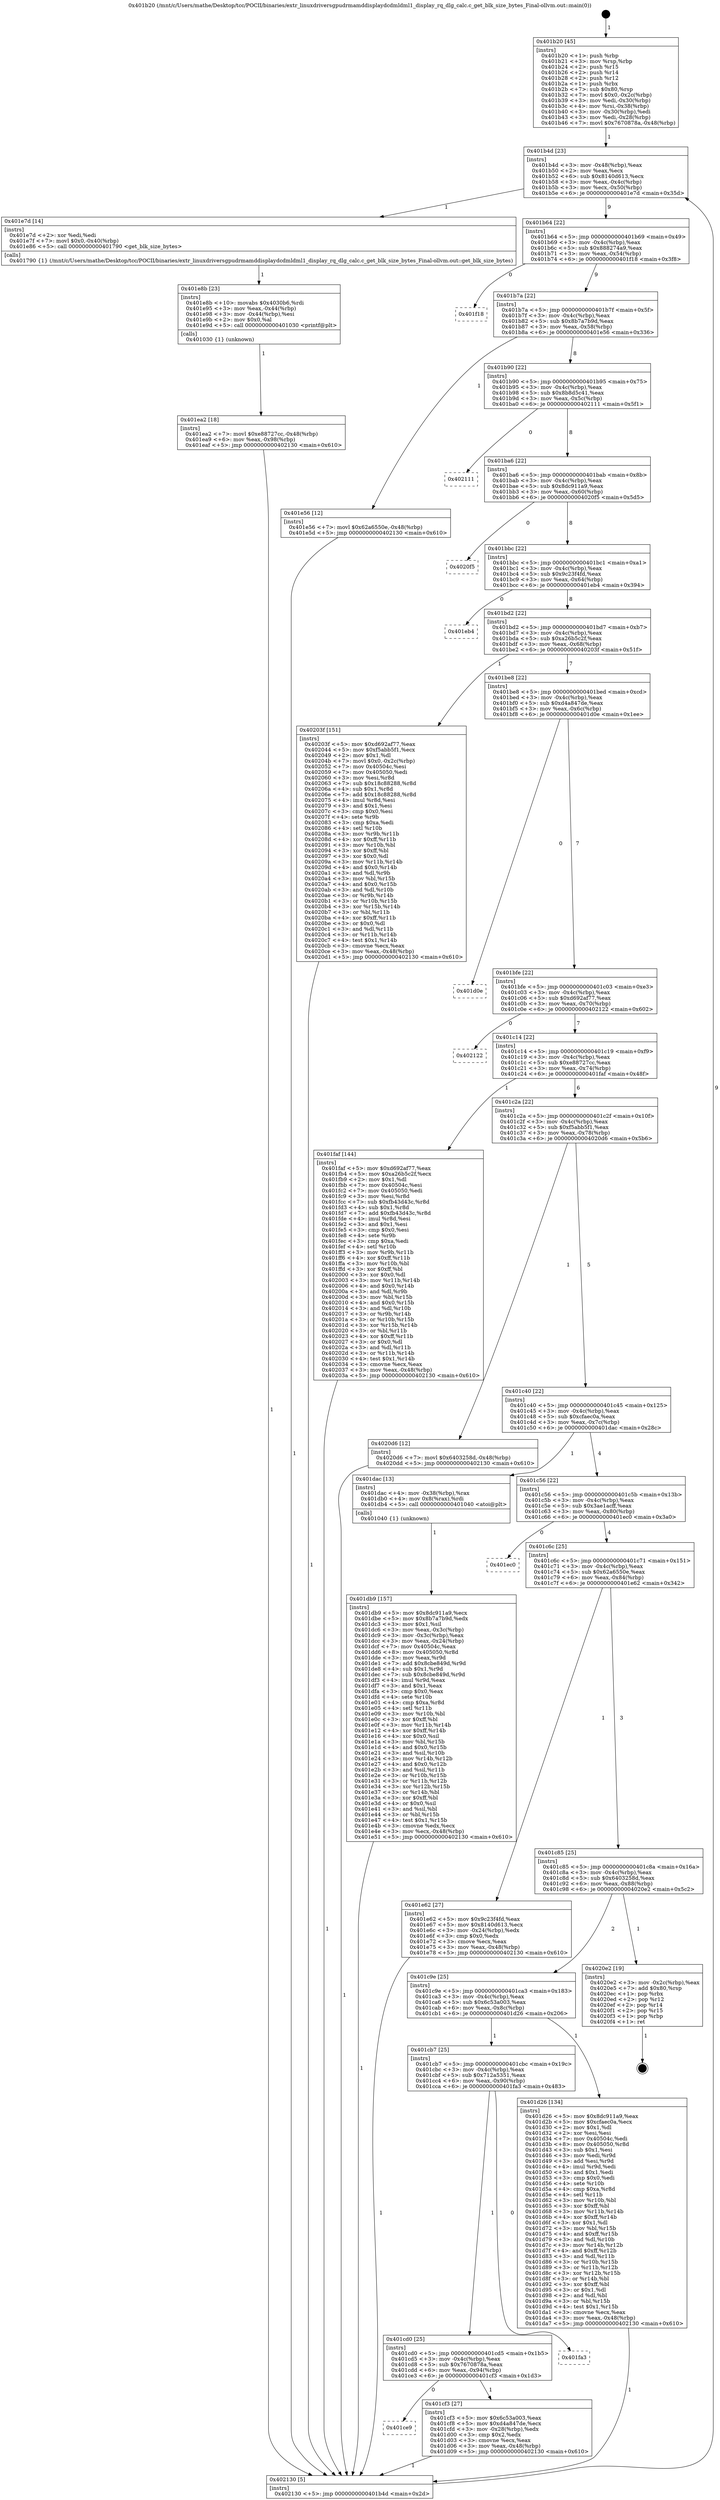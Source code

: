 digraph "0x401b20" {
  label = "0x401b20 (/mnt/c/Users/mathe/Desktop/tcc/POCII/binaries/extr_linuxdriversgpudrmamddisplaydcdmldml1_display_rq_dlg_calc.c_get_blk_size_bytes_Final-ollvm.out::main(0))"
  labelloc = "t"
  node[shape=record]

  Entry [label="",width=0.3,height=0.3,shape=circle,fillcolor=black,style=filled]
  "0x401b4d" [label="{
     0x401b4d [23]\l
     | [instrs]\l
     &nbsp;&nbsp;0x401b4d \<+3\>: mov -0x48(%rbp),%eax\l
     &nbsp;&nbsp;0x401b50 \<+2\>: mov %eax,%ecx\l
     &nbsp;&nbsp;0x401b52 \<+6\>: sub $0x8140d613,%ecx\l
     &nbsp;&nbsp;0x401b58 \<+3\>: mov %eax,-0x4c(%rbp)\l
     &nbsp;&nbsp;0x401b5b \<+3\>: mov %ecx,-0x50(%rbp)\l
     &nbsp;&nbsp;0x401b5e \<+6\>: je 0000000000401e7d \<main+0x35d\>\l
  }"]
  "0x401e7d" [label="{
     0x401e7d [14]\l
     | [instrs]\l
     &nbsp;&nbsp;0x401e7d \<+2\>: xor %edi,%edi\l
     &nbsp;&nbsp;0x401e7f \<+7\>: movl $0x0,-0x40(%rbp)\l
     &nbsp;&nbsp;0x401e86 \<+5\>: call 0000000000401790 \<get_blk_size_bytes\>\l
     | [calls]\l
     &nbsp;&nbsp;0x401790 \{1\} (/mnt/c/Users/mathe/Desktop/tcc/POCII/binaries/extr_linuxdriversgpudrmamddisplaydcdmldml1_display_rq_dlg_calc.c_get_blk_size_bytes_Final-ollvm.out::get_blk_size_bytes)\l
  }"]
  "0x401b64" [label="{
     0x401b64 [22]\l
     | [instrs]\l
     &nbsp;&nbsp;0x401b64 \<+5\>: jmp 0000000000401b69 \<main+0x49\>\l
     &nbsp;&nbsp;0x401b69 \<+3\>: mov -0x4c(%rbp),%eax\l
     &nbsp;&nbsp;0x401b6c \<+5\>: sub $0x888274a9,%eax\l
     &nbsp;&nbsp;0x401b71 \<+3\>: mov %eax,-0x54(%rbp)\l
     &nbsp;&nbsp;0x401b74 \<+6\>: je 0000000000401f18 \<main+0x3f8\>\l
  }"]
  Exit [label="",width=0.3,height=0.3,shape=circle,fillcolor=black,style=filled,peripheries=2]
  "0x401f18" [label="{
     0x401f18\l
  }", style=dashed]
  "0x401b7a" [label="{
     0x401b7a [22]\l
     | [instrs]\l
     &nbsp;&nbsp;0x401b7a \<+5\>: jmp 0000000000401b7f \<main+0x5f\>\l
     &nbsp;&nbsp;0x401b7f \<+3\>: mov -0x4c(%rbp),%eax\l
     &nbsp;&nbsp;0x401b82 \<+5\>: sub $0x8b7a7b9d,%eax\l
     &nbsp;&nbsp;0x401b87 \<+3\>: mov %eax,-0x58(%rbp)\l
     &nbsp;&nbsp;0x401b8a \<+6\>: je 0000000000401e56 \<main+0x336\>\l
  }"]
  "0x401ea2" [label="{
     0x401ea2 [18]\l
     | [instrs]\l
     &nbsp;&nbsp;0x401ea2 \<+7\>: movl $0xe88727cc,-0x48(%rbp)\l
     &nbsp;&nbsp;0x401ea9 \<+6\>: mov %eax,-0x98(%rbp)\l
     &nbsp;&nbsp;0x401eaf \<+5\>: jmp 0000000000402130 \<main+0x610\>\l
  }"]
  "0x401e56" [label="{
     0x401e56 [12]\l
     | [instrs]\l
     &nbsp;&nbsp;0x401e56 \<+7\>: movl $0x62a6550e,-0x48(%rbp)\l
     &nbsp;&nbsp;0x401e5d \<+5\>: jmp 0000000000402130 \<main+0x610\>\l
  }"]
  "0x401b90" [label="{
     0x401b90 [22]\l
     | [instrs]\l
     &nbsp;&nbsp;0x401b90 \<+5\>: jmp 0000000000401b95 \<main+0x75\>\l
     &nbsp;&nbsp;0x401b95 \<+3\>: mov -0x4c(%rbp),%eax\l
     &nbsp;&nbsp;0x401b98 \<+5\>: sub $0x8b8d5c41,%eax\l
     &nbsp;&nbsp;0x401b9d \<+3\>: mov %eax,-0x5c(%rbp)\l
     &nbsp;&nbsp;0x401ba0 \<+6\>: je 0000000000402111 \<main+0x5f1\>\l
  }"]
  "0x401e8b" [label="{
     0x401e8b [23]\l
     | [instrs]\l
     &nbsp;&nbsp;0x401e8b \<+10\>: movabs $0x4030b6,%rdi\l
     &nbsp;&nbsp;0x401e95 \<+3\>: mov %eax,-0x44(%rbp)\l
     &nbsp;&nbsp;0x401e98 \<+3\>: mov -0x44(%rbp),%esi\l
     &nbsp;&nbsp;0x401e9b \<+2\>: mov $0x0,%al\l
     &nbsp;&nbsp;0x401e9d \<+5\>: call 0000000000401030 \<printf@plt\>\l
     | [calls]\l
     &nbsp;&nbsp;0x401030 \{1\} (unknown)\l
  }"]
  "0x402111" [label="{
     0x402111\l
  }", style=dashed]
  "0x401ba6" [label="{
     0x401ba6 [22]\l
     | [instrs]\l
     &nbsp;&nbsp;0x401ba6 \<+5\>: jmp 0000000000401bab \<main+0x8b\>\l
     &nbsp;&nbsp;0x401bab \<+3\>: mov -0x4c(%rbp),%eax\l
     &nbsp;&nbsp;0x401bae \<+5\>: sub $0x8dc911a9,%eax\l
     &nbsp;&nbsp;0x401bb3 \<+3\>: mov %eax,-0x60(%rbp)\l
     &nbsp;&nbsp;0x401bb6 \<+6\>: je 00000000004020f5 \<main+0x5d5\>\l
  }"]
  "0x401db9" [label="{
     0x401db9 [157]\l
     | [instrs]\l
     &nbsp;&nbsp;0x401db9 \<+5\>: mov $0x8dc911a9,%ecx\l
     &nbsp;&nbsp;0x401dbe \<+5\>: mov $0x8b7a7b9d,%edx\l
     &nbsp;&nbsp;0x401dc3 \<+3\>: mov $0x1,%sil\l
     &nbsp;&nbsp;0x401dc6 \<+3\>: mov %eax,-0x3c(%rbp)\l
     &nbsp;&nbsp;0x401dc9 \<+3\>: mov -0x3c(%rbp),%eax\l
     &nbsp;&nbsp;0x401dcc \<+3\>: mov %eax,-0x24(%rbp)\l
     &nbsp;&nbsp;0x401dcf \<+7\>: mov 0x40504c,%eax\l
     &nbsp;&nbsp;0x401dd6 \<+8\>: mov 0x405050,%r8d\l
     &nbsp;&nbsp;0x401dde \<+3\>: mov %eax,%r9d\l
     &nbsp;&nbsp;0x401de1 \<+7\>: add $0x8cbe849d,%r9d\l
     &nbsp;&nbsp;0x401de8 \<+4\>: sub $0x1,%r9d\l
     &nbsp;&nbsp;0x401dec \<+7\>: sub $0x8cbe849d,%r9d\l
     &nbsp;&nbsp;0x401df3 \<+4\>: imul %r9d,%eax\l
     &nbsp;&nbsp;0x401df7 \<+3\>: and $0x1,%eax\l
     &nbsp;&nbsp;0x401dfa \<+3\>: cmp $0x0,%eax\l
     &nbsp;&nbsp;0x401dfd \<+4\>: sete %r10b\l
     &nbsp;&nbsp;0x401e01 \<+4\>: cmp $0xa,%r8d\l
     &nbsp;&nbsp;0x401e05 \<+4\>: setl %r11b\l
     &nbsp;&nbsp;0x401e09 \<+3\>: mov %r10b,%bl\l
     &nbsp;&nbsp;0x401e0c \<+3\>: xor $0xff,%bl\l
     &nbsp;&nbsp;0x401e0f \<+3\>: mov %r11b,%r14b\l
     &nbsp;&nbsp;0x401e12 \<+4\>: xor $0xff,%r14b\l
     &nbsp;&nbsp;0x401e16 \<+4\>: xor $0x0,%sil\l
     &nbsp;&nbsp;0x401e1a \<+3\>: mov %bl,%r15b\l
     &nbsp;&nbsp;0x401e1d \<+4\>: and $0x0,%r15b\l
     &nbsp;&nbsp;0x401e21 \<+3\>: and %sil,%r10b\l
     &nbsp;&nbsp;0x401e24 \<+3\>: mov %r14b,%r12b\l
     &nbsp;&nbsp;0x401e27 \<+4\>: and $0x0,%r12b\l
     &nbsp;&nbsp;0x401e2b \<+3\>: and %sil,%r11b\l
     &nbsp;&nbsp;0x401e2e \<+3\>: or %r10b,%r15b\l
     &nbsp;&nbsp;0x401e31 \<+3\>: or %r11b,%r12b\l
     &nbsp;&nbsp;0x401e34 \<+3\>: xor %r12b,%r15b\l
     &nbsp;&nbsp;0x401e37 \<+3\>: or %r14b,%bl\l
     &nbsp;&nbsp;0x401e3a \<+3\>: xor $0xff,%bl\l
     &nbsp;&nbsp;0x401e3d \<+4\>: or $0x0,%sil\l
     &nbsp;&nbsp;0x401e41 \<+3\>: and %sil,%bl\l
     &nbsp;&nbsp;0x401e44 \<+3\>: or %bl,%r15b\l
     &nbsp;&nbsp;0x401e47 \<+4\>: test $0x1,%r15b\l
     &nbsp;&nbsp;0x401e4b \<+3\>: cmovne %edx,%ecx\l
     &nbsp;&nbsp;0x401e4e \<+3\>: mov %ecx,-0x48(%rbp)\l
     &nbsp;&nbsp;0x401e51 \<+5\>: jmp 0000000000402130 \<main+0x610\>\l
  }"]
  "0x4020f5" [label="{
     0x4020f5\l
  }", style=dashed]
  "0x401bbc" [label="{
     0x401bbc [22]\l
     | [instrs]\l
     &nbsp;&nbsp;0x401bbc \<+5\>: jmp 0000000000401bc1 \<main+0xa1\>\l
     &nbsp;&nbsp;0x401bc1 \<+3\>: mov -0x4c(%rbp),%eax\l
     &nbsp;&nbsp;0x401bc4 \<+5\>: sub $0x9c23f4fd,%eax\l
     &nbsp;&nbsp;0x401bc9 \<+3\>: mov %eax,-0x64(%rbp)\l
     &nbsp;&nbsp;0x401bcc \<+6\>: je 0000000000401eb4 \<main+0x394\>\l
  }"]
  "0x401b20" [label="{
     0x401b20 [45]\l
     | [instrs]\l
     &nbsp;&nbsp;0x401b20 \<+1\>: push %rbp\l
     &nbsp;&nbsp;0x401b21 \<+3\>: mov %rsp,%rbp\l
     &nbsp;&nbsp;0x401b24 \<+2\>: push %r15\l
     &nbsp;&nbsp;0x401b26 \<+2\>: push %r14\l
     &nbsp;&nbsp;0x401b28 \<+2\>: push %r12\l
     &nbsp;&nbsp;0x401b2a \<+1\>: push %rbx\l
     &nbsp;&nbsp;0x401b2b \<+7\>: sub $0x80,%rsp\l
     &nbsp;&nbsp;0x401b32 \<+7\>: movl $0x0,-0x2c(%rbp)\l
     &nbsp;&nbsp;0x401b39 \<+3\>: mov %edi,-0x30(%rbp)\l
     &nbsp;&nbsp;0x401b3c \<+4\>: mov %rsi,-0x38(%rbp)\l
     &nbsp;&nbsp;0x401b40 \<+3\>: mov -0x30(%rbp),%edi\l
     &nbsp;&nbsp;0x401b43 \<+3\>: mov %edi,-0x28(%rbp)\l
     &nbsp;&nbsp;0x401b46 \<+7\>: movl $0x7670878a,-0x48(%rbp)\l
  }"]
  "0x401eb4" [label="{
     0x401eb4\l
  }", style=dashed]
  "0x401bd2" [label="{
     0x401bd2 [22]\l
     | [instrs]\l
     &nbsp;&nbsp;0x401bd2 \<+5\>: jmp 0000000000401bd7 \<main+0xb7\>\l
     &nbsp;&nbsp;0x401bd7 \<+3\>: mov -0x4c(%rbp),%eax\l
     &nbsp;&nbsp;0x401bda \<+5\>: sub $0xa26b5c2f,%eax\l
     &nbsp;&nbsp;0x401bdf \<+3\>: mov %eax,-0x68(%rbp)\l
     &nbsp;&nbsp;0x401be2 \<+6\>: je 000000000040203f \<main+0x51f\>\l
  }"]
  "0x402130" [label="{
     0x402130 [5]\l
     | [instrs]\l
     &nbsp;&nbsp;0x402130 \<+5\>: jmp 0000000000401b4d \<main+0x2d\>\l
  }"]
  "0x40203f" [label="{
     0x40203f [151]\l
     | [instrs]\l
     &nbsp;&nbsp;0x40203f \<+5\>: mov $0xd692af77,%eax\l
     &nbsp;&nbsp;0x402044 \<+5\>: mov $0xf5abb5f1,%ecx\l
     &nbsp;&nbsp;0x402049 \<+2\>: mov $0x1,%dl\l
     &nbsp;&nbsp;0x40204b \<+7\>: movl $0x0,-0x2c(%rbp)\l
     &nbsp;&nbsp;0x402052 \<+7\>: mov 0x40504c,%esi\l
     &nbsp;&nbsp;0x402059 \<+7\>: mov 0x405050,%edi\l
     &nbsp;&nbsp;0x402060 \<+3\>: mov %esi,%r8d\l
     &nbsp;&nbsp;0x402063 \<+7\>: sub $0x18c88288,%r8d\l
     &nbsp;&nbsp;0x40206a \<+4\>: sub $0x1,%r8d\l
     &nbsp;&nbsp;0x40206e \<+7\>: add $0x18c88288,%r8d\l
     &nbsp;&nbsp;0x402075 \<+4\>: imul %r8d,%esi\l
     &nbsp;&nbsp;0x402079 \<+3\>: and $0x1,%esi\l
     &nbsp;&nbsp;0x40207c \<+3\>: cmp $0x0,%esi\l
     &nbsp;&nbsp;0x40207f \<+4\>: sete %r9b\l
     &nbsp;&nbsp;0x402083 \<+3\>: cmp $0xa,%edi\l
     &nbsp;&nbsp;0x402086 \<+4\>: setl %r10b\l
     &nbsp;&nbsp;0x40208a \<+3\>: mov %r9b,%r11b\l
     &nbsp;&nbsp;0x40208d \<+4\>: xor $0xff,%r11b\l
     &nbsp;&nbsp;0x402091 \<+3\>: mov %r10b,%bl\l
     &nbsp;&nbsp;0x402094 \<+3\>: xor $0xff,%bl\l
     &nbsp;&nbsp;0x402097 \<+3\>: xor $0x0,%dl\l
     &nbsp;&nbsp;0x40209a \<+3\>: mov %r11b,%r14b\l
     &nbsp;&nbsp;0x40209d \<+4\>: and $0x0,%r14b\l
     &nbsp;&nbsp;0x4020a1 \<+3\>: and %dl,%r9b\l
     &nbsp;&nbsp;0x4020a4 \<+3\>: mov %bl,%r15b\l
     &nbsp;&nbsp;0x4020a7 \<+4\>: and $0x0,%r15b\l
     &nbsp;&nbsp;0x4020ab \<+3\>: and %dl,%r10b\l
     &nbsp;&nbsp;0x4020ae \<+3\>: or %r9b,%r14b\l
     &nbsp;&nbsp;0x4020b1 \<+3\>: or %r10b,%r15b\l
     &nbsp;&nbsp;0x4020b4 \<+3\>: xor %r15b,%r14b\l
     &nbsp;&nbsp;0x4020b7 \<+3\>: or %bl,%r11b\l
     &nbsp;&nbsp;0x4020ba \<+4\>: xor $0xff,%r11b\l
     &nbsp;&nbsp;0x4020be \<+3\>: or $0x0,%dl\l
     &nbsp;&nbsp;0x4020c1 \<+3\>: and %dl,%r11b\l
     &nbsp;&nbsp;0x4020c4 \<+3\>: or %r11b,%r14b\l
     &nbsp;&nbsp;0x4020c7 \<+4\>: test $0x1,%r14b\l
     &nbsp;&nbsp;0x4020cb \<+3\>: cmovne %ecx,%eax\l
     &nbsp;&nbsp;0x4020ce \<+3\>: mov %eax,-0x48(%rbp)\l
     &nbsp;&nbsp;0x4020d1 \<+5\>: jmp 0000000000402130 \<main+0x610\>\l
  }"]
  "0x401be8" [label="{
     0x401be8 [22]\l
     | [instrs]\l
     &nbsp;&nbsp;0x401be8 \<+5\>: jmp 0000000000401bed \<main+0xcd\>\l
     &nbsp;&nbsp;0x401bed \<+3\>: mov -0x4c(%rbp),%eax\l
     &nbsp;&nbsp;0x401bf0 \<+5\>: sub $0xd4a847de,%eax\l
     &nbsp;&nbsp;0x401bf5 \<+3\>: mov %eax,-0x6c(%rbp)\l
     &nbsp;&nbsp;0x401bf8 \<+6\>: je 0000000000401d0e \<main+0x1ee\>\l
  }"]
  "0x401ce9" [label="{
     0x401ce9\l
  }", style=dashed]
  "0x401d0e" [label="{
     0x401d0e\l
  }", style=dashed]
  "0x401bfe" [label="{
     0x401bfe [22]\l
     | [instrs]\l
     &nbsp;&nbsp;0x401bfe \<+5\>: jmp 0000000000401c03 \<main+0xe3\>\l
     &nbsp;&nbsp;0x401c03 \<+3\>: mov -0x4c(%rbp),%eax\l
     &nbsp;&nbsp;0x401c06 \<+5\>: sub $0xd692af77,%eax\l
     &nbsp;&nbsp;0x401c0b \<+3\>: mov %eax,-0x70(%rbp)\l
     &nbsp;&nbsp;0x401c0e \<+6\>: je 0000000000402122 \<main+0x602\>\l
  }"]
  "0x401cf3" [label="{
     0x401cf3 [27]\l
     | [instrs]\l
     &nbsp;&nbsp;0x401cf3 \<+5\>: mov $0x6c53a003,%eax\l
     &nbsp;&nbsp;0x401cf8 \<+5\>: mov $0xd4a847de,%ecx\l
     &nbsp;&nbsp;0x401cfd \<+3\>: mov -0x28(%rbp),%edx\l
     &nbsp;&nbsp;0x401d00 \<+3\>: cmp $0x2,%edx\l
     &nbsp;&nbsp;0x401d03 \<+3\>: cmovne %ecx,%eax\l
     &nbsp;&nbsp;0x401d06 \<+3\>: mov %eax,-0x48(%rbp)\l
     &nbsp;&nbsp;0x401d09 \<+5\>: jmp 0000000000402130 \<main+0x610\>\l
  }"]
  "0x402122" [label="{
     0x402122\l
  }", style=dashed]
  "0x401c14" [label="{
     0x401c14 [22]\l
     | [instrs]\l
     &nbsp;&nbsp;0x401c14 \<+5\>: jmp 0000000000401c19 \<main+0xf9\>\l
     &nbsp;&nbsp;0x401c19 \<+3\>: mov -0x4c(%rbp),%eax\l
     &nbsp;&nbsp;0x401c1c \<+5\>: sub $0xe88727cc,%eax\l
     &nbsp;&nbsp;0x401c21 \<+3\>: mov %eax,-0x74(%rbp)\l
     &nbsp;&nbsp;0x401c24 \<+6\>: je 0000000000401faf \<main+0x48f\>\l
  }"]
  "0x401cd0" [label="{
     0x401cd0 [25]\l
     | [instrs]\l
     &nbsp;&nbsp;0x401cd0 \<+5\>: jmp 0000000000401cd5 \<main+0x1b5\>\l
     &nbsp;&nbsp;0x401cd5 \<+3\>: mov -0x4c(%rbp),%eax\l
     &nbsp;&nbsp;0x401cd8 \<+5\>: sub $0x7670878a,%eax\l
     &nbsp;&nbsp;0x401cdd \<+6\>: mov %eax,-0x94(%rbp)\l
     &nbsp;&nbsp;0x401ce3 \<+6\>: je 0000000000401cf3 \<main+0x1d3\>\l
  }"]
  "0x401faf" [label="{
     0x401faf [144]\l
     | [instrs]\l
     &nbsp;&nbsp;0x401faf \<+5\>: mov $0xd692af77,%eax\l
     &nbsp;&nbsp;0x401fb4 \<+5\>: mov $0xa26b5c2f,%ecx\l
     &nbsp;&nbsp;0x401fb9 \<+2\>: mov $0x1,%dl\l
     &nbsp;&nbsp;0x401fbb \<+7\>: mov 0x40504c,%esi\l
     &nbsp;&nbsp;0x401fc2 \<+7\>: mov 0x405050,%edi\l
     &nbsp;&nbsp;0x401fc9 \<+3\>: mov %esi,%r8d\l
     &nbsp;&nbsp;0x401fcc \<+7\>: sub $0xfb43d43c,%r8d\l
     &nbsp;&nbsp;0x401fd3 \<+4\>: sub $0x1,%r8d\l
     &nbsp;&nbsp;0x401fd7 \<+7\>: add $0xfb43d43c,%r8d\l
     &nbsp;&nbsp;0x401fde \<+4\>: imul %r8d,%esi\l
     &nbsp;&nbsp;0x401fe2 \<+3\>: and $0x1,%esi\l
     &nbsp;&nbsp;0x401fe5 \<+3\>: cmp $0x0,%esi\l
     &nbsp;&nbsp;0x401fe8 \<+4\>: sete %r9b\l
     &nbsp;&nbsp;0x401fec \<+3\>: cmp $0xa,%edi\l
     &nbsp;&nbsp;0x401fef \<+4\>: setl %r10b\l
     &nbsp;&nbsp;0x401ff3 \<+3\>: mov %r9b,%r11b\l
     &nbsp;&nbsp;0x401ff6 \<+4\>: xor $0xff,%r11b\l
     &nbsp;&nbsp;0x401ffa \<+3\>: mov %r10b,%bl\l
     &nbsp;&nbsp;0x401ffd \<+3\>: xor $0xff,%bl\l
     &nbsp;&nbsp;0x402000 \<+3\>: xor $0x0,%dl\l
     &nbsp;&nbsp;0x402003 \<+3\>: mov %r11b,%r14b\l
     &nbsp;&nbsp;0x402006 \<+4\>: and $0x0,%r14b\l
     &nbsp;&nbsp;0x40200a \<+3\>: and %dl,%r9b\l
     &nbsp;&nbsp;0x40200d \<+3\>: mov %bl,%r15b\l
     &nbsp;&nbsp;0x402010 \<+4\>: and $0x0,%r15b\l
     &nbsp;&nbsp;0x402014 \<+3\>: and %dl,%r10b\l
     &nbsp;&nbsp;0x402017 \<+3\>: or %r9b,%r14b\l
     &nbsp;&nbsp;0x40201a \<+3\>: or %r10b,%r15b\l
     &nbsp;&nbsp;0x40201d \<+3\>: xor %r15b,%r14b\l
     &nbsp;&nbsp;0x402020 \<+3\>: or %bl,%r11b\l
     &nbsp;&nbsp;0x402023 \<+4\>: xor $0xff,%r11b\l
     &nbsp;&nbsp;0x402027 \<+3\>: or $0x0,%dl\l
     &nbsp;&nbsp;0x40202a \<+3\>: and %dl,%r11b\l
     &nbsp;&nbsp;0x40202d \<+3\>: or %r11b,%r14b\l
     &nbsp;&nbsp;0x402030 \<+4\>: test $0x1,%r14b\l
     &nbsp;&nbsp;0x402034 \<+3\>: cmovne %ecx,%eax\l
     &nbsp;&nbsp;0x402037 \<+3\>: mov %eax,-0x48(%rbp)\l
     &nbsp;&nbsp;0x40203a \<+5\>: jmp 0000000000402130 \<main+0x610\>\l
  }"]
  "0x401c2a" [label="{
     0x401c2a [22]\l
     | [instrs]\l
     &nbsp;&nbsp;0x401c2a \<+5\>: jmp 0000000000401c2f \<main+0x10f\>\l
     &nbsp;&nbsp;0x401c2f \<+3\>: mov -0x4c(%rbp),%eax\l
     &nbsp;&nbsp;0x401c32 \<+5\>: sub $0xf5abb5f1,%eax\l
     &nbsp;&nbsp;0x401c37 \<+3\>: mov %eax,-0x78(%rbp)\l
     &nbsp;&nbsp;0x401c3a \<+6\>: je 00000000004020d6 \<main+0x5b6\>\l
  }"]
  "0x401fa3" [label="{
     0x401fa3\l
  }", style=dashed]
  "0x4020d6" [label="{
     0x4020d6 [12]\l
     | [instrs]\l
     &nbsp;&nbsp;0x4020d6 \<+7\>: movl $0x6403258d,-0x48(%rbp)\l
     &nbsp;&nbsp;0x4020dd \<+5\>: jmp 0000000000402130 \<main+0x610\>\l
  }"]
  "0x401c40" [label="{
     0x401c40 [22]\l
     | [instrs]\l
     &nbsp;&nbsp;0x401c40 \<+5\>: jmp 0000000000401c45 \<main+0x125\>\l
     &nbsp;&nbsp;0x401c45 \<+3\>: mov -0x4c(%rbp),%eax\l
     &nbsp;&nbsp;0x401c48 \<+5\>: sub $0xcfaec0a,%eax\l
     &nbsp;&nbsp;0x401c4d \<+3\>: mov %eax,-0x7c(%rbp)\l
     &nbsp;&nbsp;0x401c50 \<+6\>: je 0000000000401dac \<main+0x28c\>\l
  }"]
  "0x401cb7" [label="{
     0x401cb7 [25]\l
     | [instrs]\l
     &nbsp;&nbsp;0x401cb7 \<+5\>: jmp 0000000000401cbc \<main+0x19c\>\l
     &nbsp;&nbsp;0x401cbc \<+3\>: mov -0x4c(%rbp),%eax\l
     &nbsp;&nbsp;0x401cbf \<+5\>: sub $0x712a5351,%eax\l
     &nbsp;&nbsp;0x401cc4 \<+6\>: mov %eax,-0x90(%rbp)\l
     &nbsp;&nbsp;0x401cca \<+6\>: je 0000000000401fa3 \<main+0x483\>\l
  }"]
  "0x401dac" [label="{
     0x401dac [13]\l
     | [instrs]\l
     &nbsp;&nbsp;0x401dac \<+4\>: mov -0x38(%rbp),%rax\l
     &nbsp;&nbsp;0x401db0 \<+4\>: mov 0x8(%rax),%rdi\l
     &nbsp;&nbsp;0x401db4 \<+5\>: call 0000000000401040 \<atoi@plt\>\l
     | [calls]\l
     &nbsp;&nbsp;0x401040 \{1\} (unknown)\l
  }"]
  "0x401c56" [label="{
     0x401c56 [22]\l
     | [instrs]\l
     &nbsp;&nbsp;0x401c56 \<+5\>: jmp 0000000000401c5b \<main+0x13b\>\l
     &nbsp;&nbsp;0x401c5b \<+3\>: mov -0x4c(%rbp),%eax\l
     &nbsp;&nbsp;0x401c5e \<+5\>: sub $0x3ae1acff,%eax\l
     &nbsp;&nbsp;0x401c63 \<+3\>: mov %eax,-0x80(%rbp)\l
     &nbsp;&nbsp;0x401c66 \<+6\>: je 0000000000401ec0 \<main+0x3a0\>\l
  }"]
  "0x401d26" [label="{
     0x401d26 [134]\l
     | [instrs]\l
     &nbsp;&nbsp;0x401d26 \<+5\>: mov $0x8dc911a9,%eax\l
     &nbsp;&nbsp;0x401d2b \<+5\>: mov $0xcfaec0a,%ecx\l
     &nbsp;&nbsp;0x401d30 \<+2\>: mov $0x1,%dl\l
     &nbsp;&nbsp;0x401d32 \<+2\>: xor %esi,%esi\l
     &nbsp;&nbsp;0x401d34 \<+7\>: mov 0x40504c,%edi\l
     &nbsp;&nbsp;0x401d3b \<+8\>: mov 0x405050,%r8d\l
     &nbsp;&nbsp;0x401d43 \<+3\>: sub $0x1,%esi\l
     &nbsp;&nbsp;0x401d46 \<+3\>: mov %edi,%r9d\l
     &nbsp;&nbsp;0x401d49 \<+3\>: add %esi,%r9d\l
     &nbsp;&nbsp;0x401d4c \<+4\>: imul %r9d,%edi\l
     &nbsp;&nbsp;0x401d50 \<+3\>: and $0x1,%edi\l
     &nbsp;&nbsp;0x401d53 \<+3\>: cmp $0x0,%edi\l
     &nbsp;&nbsp;0x401d56 \<+4\>: sete %r10b\l
     &nbsp;&nbsp;0x401d5a \<+4\>: cmp $0xa,%r8d\l
     &nbsp;&nbsp;0x401d5e \<+4\>: setl %r11b\l
     &nbsp;&nbsp;0x401d62 \<+3\>: mov %r10b,%bl\l
     &nbsp;&nbsp;0x401d65 \<+3\>: xor $0xff,%bl\l
     &nbsp;&nbsp;0x401d68 \<+3\>: mov %r11b,%r14b\l
     &nbsp;&nbsp;0x401d6b \<+4\>: xor $0xff,%r14b\l
     &nbsp;&nbsp;0x401d6f \<+3\>: xor $0x1,%dl\l
     &nbsp;&nbsp;0x401d72 \<+3\>: mov %bl,%r15b\l
     &nbsp;&nbsp;0x401d75 \<+4\>: and $0xff,%r15b\l
     &nbsp;&nbsp;0x401d79 \<+3\>: and %dl,%r10b\l
     &nbsp;&nbsp;0x401d7c \<+3\>: mov %r14b,%r12b\l
     &nbsp;&nbsp;0x401d7f \<+4\>: and $0xff,%r12b\l
     &nbsp;&nbsp;0x401d83 \<+3\>: and %dl,%r11b\l
     &nbsp;&nbsp;0x401d86 \<+3\>: or %r10b,%r15b\l
     &nbsp;&nbsp;0x401d89 \<+3\>: or %r11b,%r12b\l
     &nbsp;&nbsp;0x401d8c \<+3\>: xor %r12b,%r15b\l
     &nbsp;&nbsp;0x401d8f \<+3\>: or %r14b,%bl\l
     &nbsp;&nbsp;0x401d92 \<+3\>: xor $0xff,%bl\l
     &nbsp;&nbsp;0x401d95 \<+3\>: or $0x1,%dl\l
     &nbsp;&nbsp;0x401d98 \<+2\>: and %dl,%bl\l
     &nbsp;&nbsp;0x401d9a \<+3\>: or %bl,%r15b\l
     &nbsp;&nbsp;0x401d9d \<+4\>: test $0x1,%r15b\l
     &nbsp;&nbsp;0x401da1 \<+3\>: cmovne %ecx,%eax\l
     &nbsp;&nbsp;0x401da4 \<+3\>: mov %eax,-0x48(%rbp)\l
     &nbsp;&nbsp;0x401da7 \<+5\>: jmp 0000000000402130 \<main+0x610\>\l
  }"]
  "0x401ec0" [label="{
     0x401ec0\l
  }", style=dashed]
  "0x401c6c" [label="{
     0x401c6c [25]\l
     | [instrs]\l
     &nbsp;&nbsp;0x401c6c \<+5\>: jmp 0000000000401c71 \<main+0x151\>\l
     &nbsp;&nbsp;0x401c71 \<+3\>: mov -0x4c(%rbp),%eax\l
     &nbsp;&nbsp;0x401c74 \<+5\>: sub $0x62a6550e,%eax\l
     &nbsp;&nbsp;0x401c79 \<+6\>: mov %eax,-0x84(%rbp)\l
     &nbsp;&nbsp;0x401c7f \<+6\>: je 0000000000401e62 \<main+0x342\>\l
  }"]
  "0x401c9e" [label="{
     0x401c9e [25]\l
     | [instrs]\l
     &nbsp;&nbsp;0x401c9e \<+5\>: jmp 0000000000401ca3 \<main+0x183\>\l
     &nbsp;&nbsp;0x401ca3 \<+3\>: mov -0x4c(%rbp),%eax\l
     &nbsp;&nbsp;0x401ca6 \<+5\>: sub $0x6c53a003,%eax\l
     &nbsp;&nbsp;0x401cab \<+6\>: mov %eax,-0x8c(%rbp)\l
     &nbsp;&nbsp;0x401cb1 \<+6\>: je 0000000000401d26 \<main+0x206\>\l
  }"]
  "0x401e62" [label="{
     0x401e62 [27]\l
     | [instrs]\l
     &nbsp;&nbsp;0x401e62 \<+5\>: mov $0x9c23f4fd,%eax\l
     &nbsp;&nbsp;0x401e67 \<+5\>: mov $0x8140d613,%ecx\l
     &nbsp;&nbsp;0x401e6c \<+3\>: mov -0x24(%rbp),%edx\l
     &nbsp;&nbsp;0x401e6f \<+3\>: cmp $0x0,%edx\l
     &nbsp;&nbsp;0x401e72 \<+3\>: cmove %ecx,%eax\l
     &nbsp;&nbsp;0x401e75 \<+3\>: mov %eax,-0x48(%rbp)\l
     &nbsp;&nbsp;0x401e78 \<+5\>: jmp 0000000000402130 \<main+0x610\>\l
  }"]
  "0x401c85" [label="{
     0x401c85 [25]\l
     | [instrs]\l
     &nbsp;&nbsp;0x401c85 \<+5\>: jmp 0000000000401c8a \<main+0x16a\>\l
     &nbsp;&nbsp;0x401c8a \<+3\>: mov -0x4c(%rbp),%eax\l
     &nbsp;&nbsp;0x401c8d \<+5\>: sub $0x6403258d,%eax\l
     &nbsp;&nbsp;0x401c92 \<+6\>: mov %eax,-0x88(%rbp)\l
     &nbsp;&nbsp;0x401c98 \<+6\>: je 00000000004020e2 \<main+0x5c2\>\l
  }"]
  "0x4020e2" [label="{
     0x4020e2 [19]\l
     | [instrs]\l
     &nbsp;&nbsp;0x4020e2 \<+3\>: mov -0x2c(%rbp),%eax\l
     &nbsp;&nbsp;0x4020e5 \<+7\>: add $0x80,%rsp\l
     &nbsp;&nbsp;0x4020ec \<+1\>: pop %rbx\l
     &nbsp;&nbsp;0x4020ed \<+2\>: pop %r12\l
     &nbsp;&nbsp;0x4020ef \<+2\>: pop %r14\l
     &nbsp;&nbsp;0x4020f1 \<+2\>: pop %r15\l
     &nbsp;&nbsp;0x4020f3 \<+1\>: pop %rbp\l
     &nbsp;&nbsp;0x4020f4 \<+1\>: ret\l
  }"]
  Entry -> "0x401b20" [label=" 1"]
  "0x401b4d" -> "0x401e7d" [label=" 1"]
  "0x401b4d" -> "0x401b64" [label=" 9"]
  "0x4020e2" -> Exit [label=" 1"]
  "0x401b64" -> "0x401f18" [label=" 0"]
  "0x401b64" -> "0x401b7a" [label=" 9"]
  "0x4020d6" -> "0x402130" [label=" 1"]
  "0x401b7a" -> "0x401e56" [label=" 1"]
  "0x401b7a" -> "0x401b90" [label=" 8"]
  "0x40203f" -> "0x402130" [label=" 1"]
  "0x401b90" -> "0x402111" [label=" 0"]
  "0x401b90" -> "0x401ba6" [label=" 8"]
  "0x401faf" -> "0x402130" [label=" 1"]
  "0x401ba6" -> "0x4020f5" [label=" 0"]
  "0x401ba6" -> "0x401bbc" [label=" 8"]
  "0x401ea2" -> "0x402130" [label=" 1"]
  "0x401bbc" -> "0x401eb4" [label=" 0"]
  "0x401bbc" -> "0x401bd2" [label=" 8"]
  "0x401e8b" -> "0x401ea2" [label=" 1"]
  "0x401bd2" -> "0x40203f" [label=" 1"]
  "0x401bd2" -> "0x401be8" [label=" 7"]
  "0x401e7d" -> "0x401e8b" [label=" 1"]
  "0x401be8" -> "0x401d0e" [label=" 0"]
  "0x401be8" -> "0x401bfe" [label=" 7"]
  "0x401e62" -> "0x402130" [label=" 1"]
  "0x401bfe" -> "0x402122" [label=" 0"]
  "0x401bfe" -> "0x401c14" [label=" 7"]
  "0x401e56" -> "0x402130" [label=" 1"]
  "0x401c14" -> "0x401faf" [label=" 1"]
  "0x401c14" -> "0x401c2a" [label=" 6"]
  "0x401dac" -> "0x401db9" [label=" 1"]
  "0x401c2a" -> "0x4020d6" [label=" 1"]
  "0x401c2a" -> "0x401c40" [label=" 5"]
  "0x401d26" -> "0x402130" [label=" 1"]
  "0x401c40" -> "0x401dac" [label=" 1"]
  "0x401c40" -> "0x401c56" [label=" 4"]
  "0x401b20" -> "0x401b4d" [label=" 1"]
  "0x401c56" -> "0x401ec0" [label=" 0"]
  "0x401c56" -> "0x401c6c" [label=" 4"]
  "0x401cf3" -> "0x402130" [label=" 1"]
  "0x401c6c" -> "0x401e62" [label=" 1"]
  "0x401c6c" -> "0x401c85" [label=" 3"]
  "0x401cd0" -> "0x401cf3" [label=" 1"]
  "0x401c85" -> "0x4020e2" [label=" 1"]
  "0x401c85" -> "0x401c9e" [label=" 2"]
  "0x401cd0" -> "0x401ce9" [label=" 0"]
  "0x401c9e" -> "0x401d26" [label=" 1"]
  "0x401c9e" -> "0x401cb7" [label=" 1"]
  "0x402130" -> "0x401b4d" [label=" 9"]
  "0x401cb7" -> "0x401fa3" [label=" 0"]
  "0x401cb7" -> "0x401cd0" [label=" 1"]
  "0x401db9" -> "0x402130" [label=" 1"]
}

